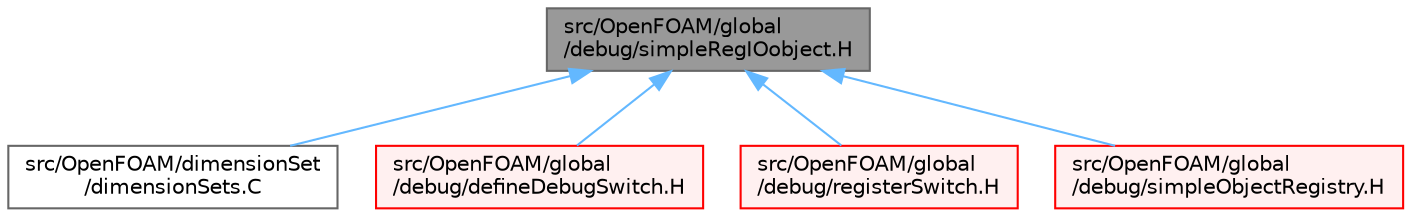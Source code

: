 digraph "src/OpenFOAM/global/debug/simpleRegIOobject.H"
{
 // LATEX_PDF_SIZE
  bgcolor="transparent";
  edge [fontname=Helvetica,fontsize=10,labelfontname=Helvetica,labelfontsize=10];
  node [fontname=Helvetica,fontsize=10,shape=box,height=0.2,width=0.4];
  Node1 [id="Node000001",label="src/OpenFOAM/global\l/debug/simpleRegIOobject.H",height=0.2,width=0.4,color="gray40", fillcolor="grey60", style="filled", fontcolor="black",tooltip=" "];
  Node1 -> Node2 [id="edge1_Node000001_Node000002",dir="back",color="steelblue1",style="solid",tooltip=" "];
  Node2 [id="Node000002",label="src/OpenFOAM/dimensionSet\l/dimensionSets.C",height=0.2,width=0.4,color="grey40", fillcolor="white", style="filled",URL="$dimensionSets_8C.html",tooltip=" "];
  Node1 -> Node3 [id="edge2_Node000001_Node000003",dir="back",color="steelblue1",style="solid",tooltip=" "];
  Node3 [id="Node000003",label="src/OpenFOAM/global\l/debug/defineDebugSwitch.H",height=0.2,width=0.4,color="red", fillcolor="#FFF0F0", style="filled",URL="$defineDebugSwitch_8H.html",tooltip="Macro definitions for debug switches."];
  Node1 -> Node8124 [id="edge3_Node000001_Node008124",dir="back",color="steelblue1",style="solid",tooltip=" "];
  Node8124 [id="Node008124",label="src/OpenFOAM/global\l/debug/registerSwitch.H",height=0.2,width=0.4,color="red", fillcolor="#FFF0F0", style="filled",URL="$registerSwitch_8H.html",tooltip=" "];
  Node1 -> Node6952 [id="edge4_Node000001_Node006952",dir="back",color="steelblue1",style="solid",tooltip=" "];
  Node6952 [id="Node006952",label="src/OpenFOAM/global\l/debug/simpleObjectRegistry.H",height=0.2,width=0.4,color="red", fillcolor="#FFF0F0", style="filled",URL="$simpleObjectRegistry_8H.html",tooltip=" "];
}
